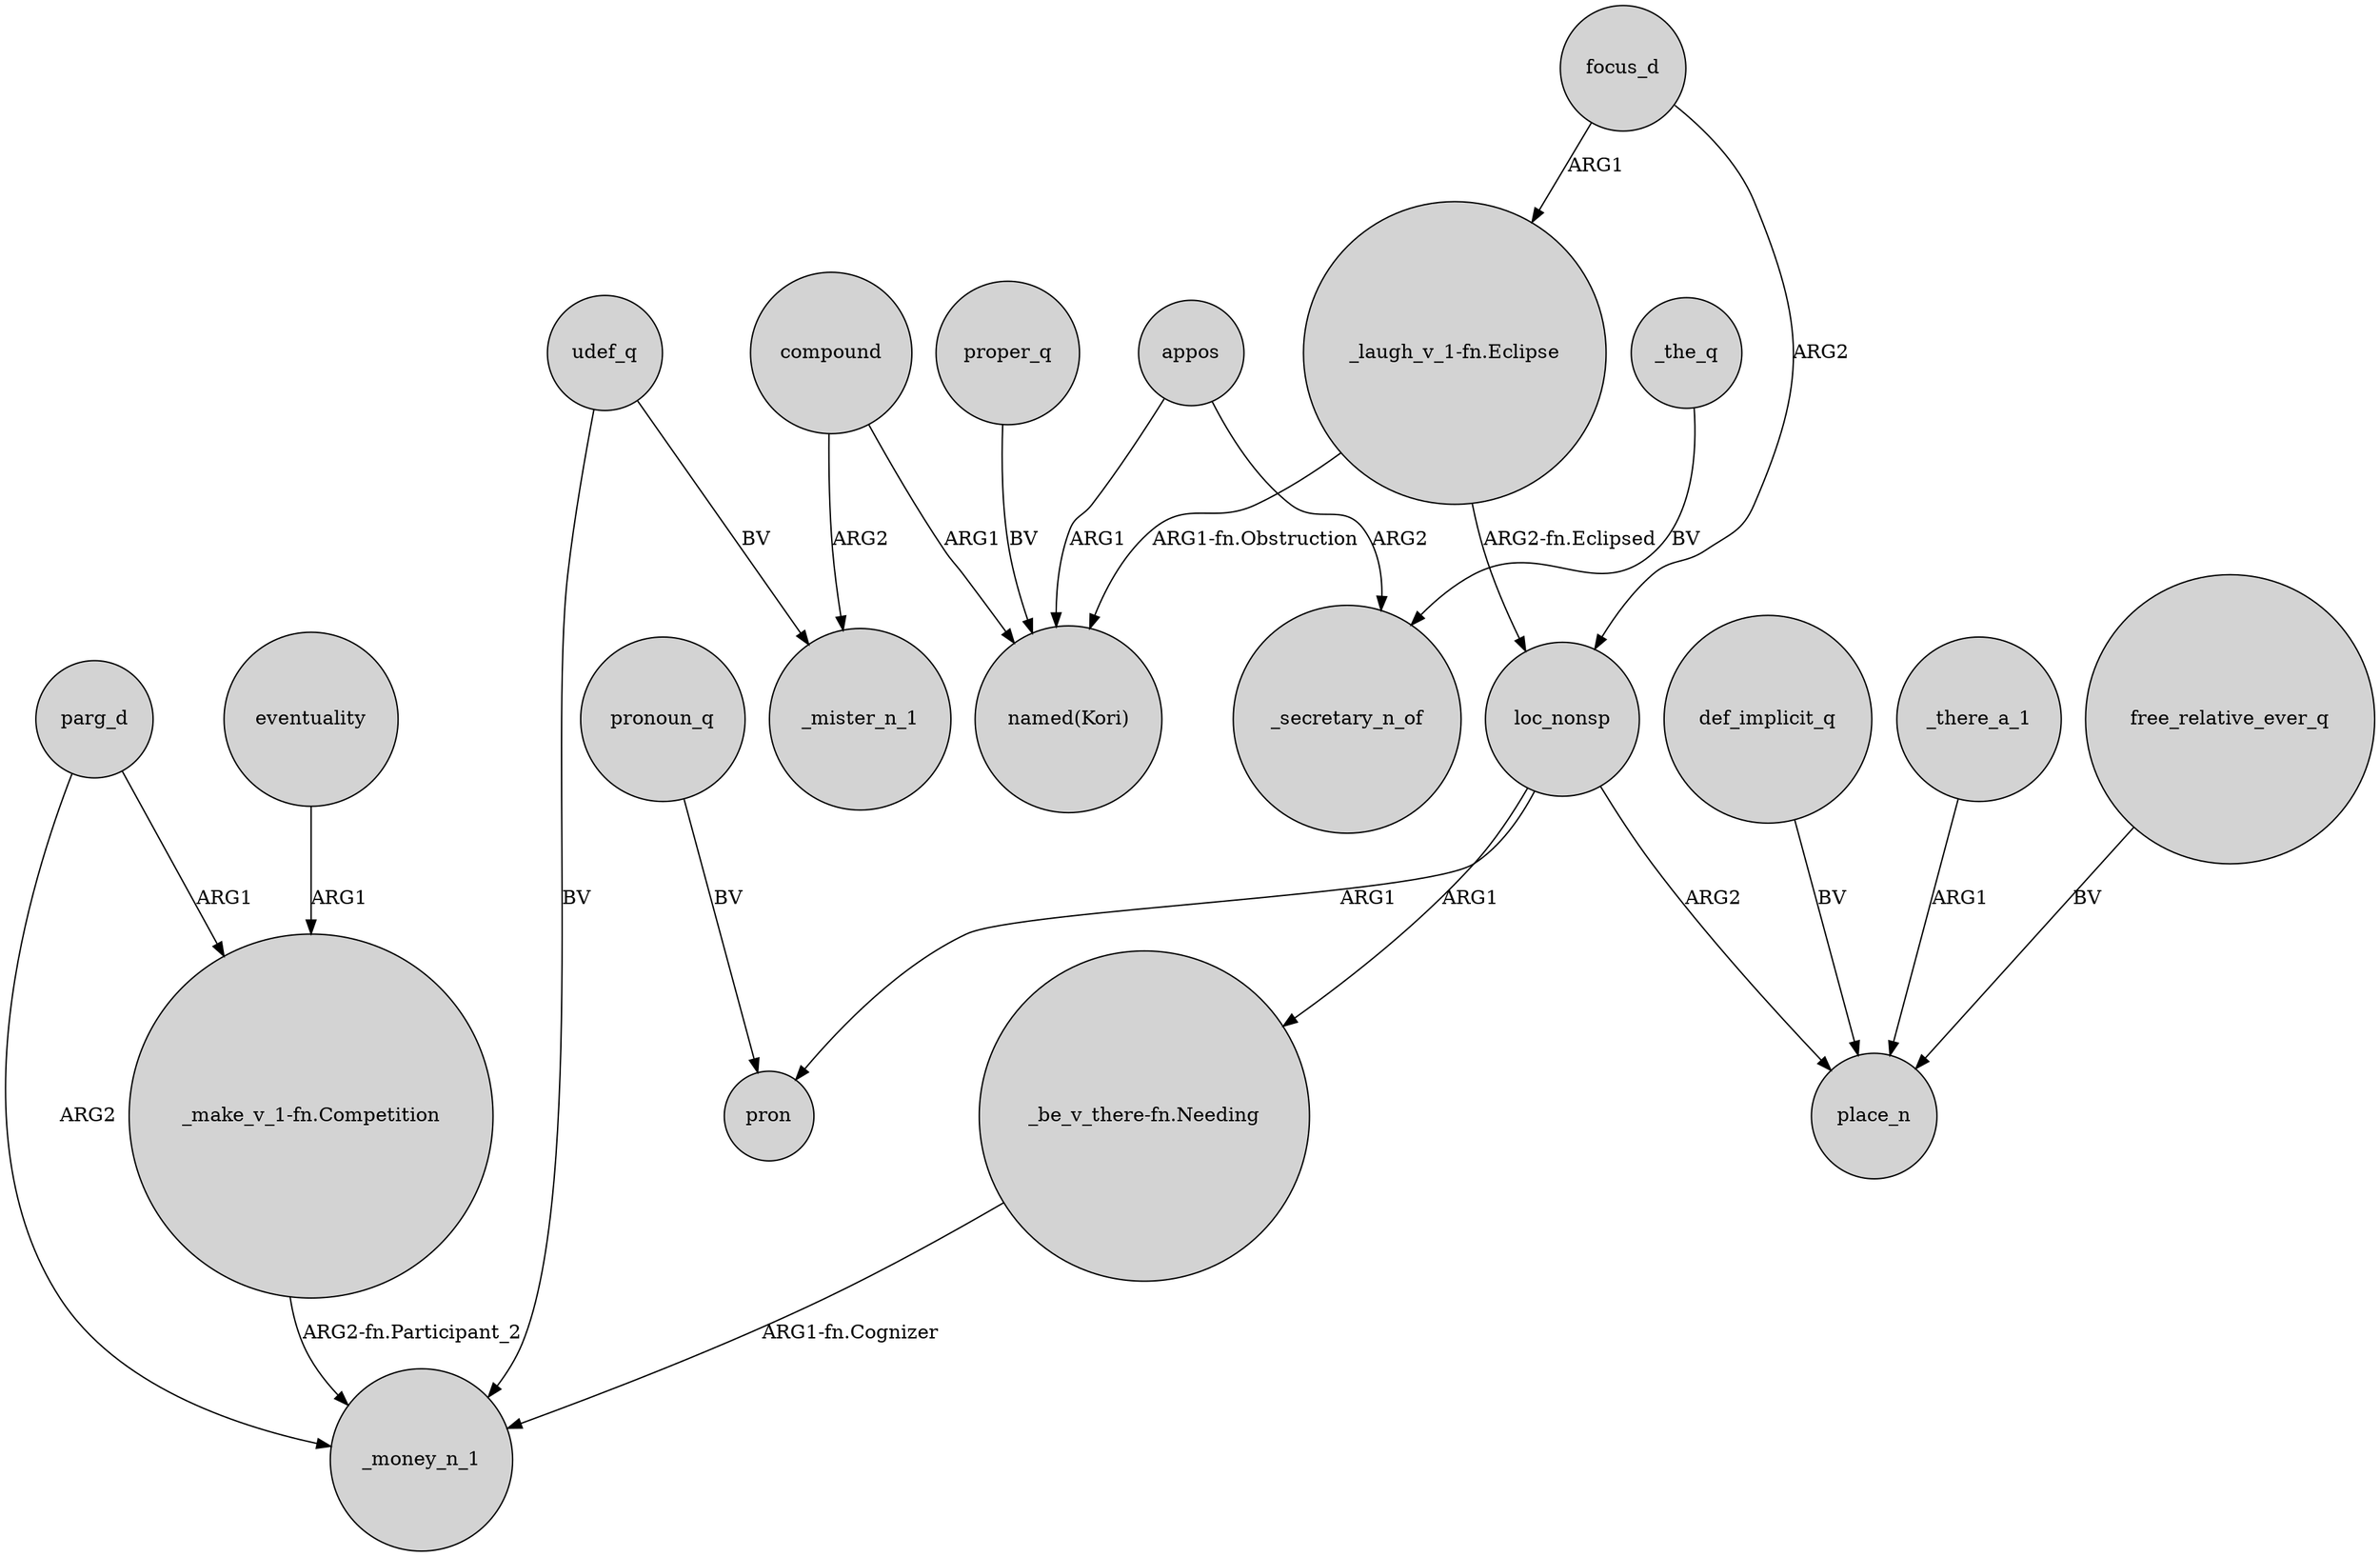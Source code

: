 digraph {
	node [shape=circle style=filled]
	parg_d -> _money_n_1 [label=ARG2]
	compound -> _mister_n_1 [label=ARG2]
	def_implicit_q -> place_n [label=BV]
	_there_a_1 -> place_n [label=ARG1]
	parg_d -> "_make_v_1-fn.Competition" [label=ARG1]
	eventuality -> "_make_v_1-fn.Competition" [label=ARG1]
	focus_d -> loc_nonsp [label=ARG2]
	appos -> _secretary_n_of [label=ARG2]
	udef_q -> _mister_n_1 [label=BV]
	"_laugh_v_1-fn.Eclipse" -> "named(Kori)" [label="ARG1-fn.Obstruction"]
	pronoun_q -> pron [label=BV]
	free_relative_ever_q -> place_n [label=BV]
	udef_q -> _money_n_1 [label=BV]
	compound -> "named(Kori)" [label=ARG1]
	"_make_v_1-fn.Competition" -> _money_n_1 [label="ARG2-fn.Participant_2"]
	loc_nonsp -> place_n [label=ARG2]
	loc_nonsp -> "_be_v_there-fn.Needing" [label=ARG1]
	focus_d -> "_laugh_v_1-fn.Eclipse" [label=ARG1]
	"_be_v_there-fn.Needing" -> _money_n_1 [label="ARG1-fn.Cognizer"]
	appos -> "named(Kori)" [label=ARG1]
	proper_q -> "named(Kori)" [label=BV]
	loc_nonsp -> pron [label=ARG1]
	"_laugh_v_1-fn.Eclipse" -> loc_nonsp [label="ARG2-fn.Eclipsed"]
	_the_q -> _secretary_n_of [label=BV]
}
